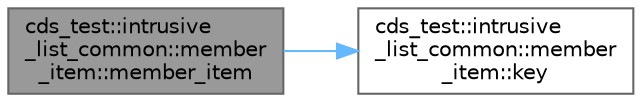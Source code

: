 digraph "cds_test::intrusive_list_common::member_item::member_item"
{
 // LATEX_PDF_SIZE
  bgcolor="transparent";
  edge [fontname=Helvetica,fontsize=10,labelfontname=Helvetica,labelfontsize=10];
  node [fontname=Helvetica,fontsize=10,shape=box,height=0.2,width=0.4];
  rankdir="LR";
  Node1 [id="Node000001",label="cds_test::intrusive\l_list_common::member\l_item::member_item",height=0.2,width=0.4,color="gray40", fillcolor="grey60", style="filled", fontcolor="black",tooltip=" "];
  Node1 -> Node2 [id="edge1_Node000001_Node000002",color="steelblue1",style="solid",tooltip=" "];
  Node2 [id="Node000002",label="cds_test::intrusive\l_list_common::member\l_item::key",height=0.2,width=0.4,color="grey40", fillcolor="white", style="filled",URL="$structcds__test_1_1intrusive__list__common_1_1member__item.html#ab40b69fdf0c1f43ac10a33d204f1d5aa",tooltip=" "];
}
